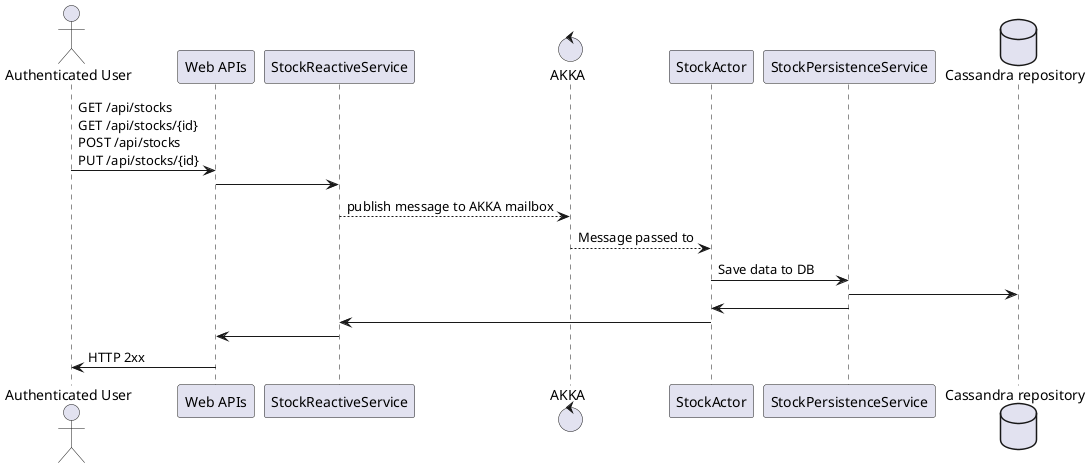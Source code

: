 @startuml

actor "Authenticated User" as USER
participant "Web APIs" as WebAPIs
participant StockReactiveService as SRS
control "AKKA" as AKKA
participant StockActor as SA
participant StockPersistenceService as SPS
database "Cassandra repository" as DomainDataStore

USER -> WebAPIs : GET /api/stocks\nGET /api/stocks/{id}\nPOST /api/stocks\nPUT /api/stocks/{id}
WebAPIs -> SRS
SRS --> AKKA : publish message to AKKA mailbox
AKKA --> SA : Message passed to
SA -> SPS: Save data to DB
SPS -> DomainDataStore
SPS -> SA
SA -> SRS
SRS -> WebAPIs
WebAPIs -> USER : HTTP 2xx


@enduml